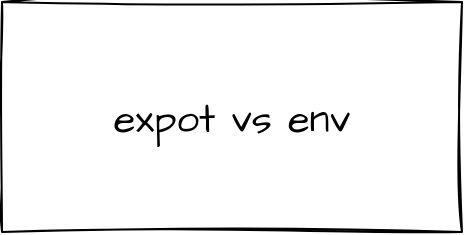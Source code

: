 <mxfile>
    <diagram id="ql_5fdV3xrPt7oV8Kpt-" name="Page-1">
        <mxGraphModel dx="1016" dy="779" grid="1" gridSize="10" guides="1" tooltips="1" connect="1" arrows="1" fold="1" page="1" pageScale="1" pageWidth="850" pageHeight="1100" math="0" shadow="0">
            <root>
                <mxCell id="0"/>
                <mxCell id="1" parent="0"/>
                <mxCell id="2" value="expot vs env" style="rounded=0;whiteSpace=wrap;html=1;sketch=1;hachureGap=4;jiggle=2;curveFitting=1;fontFamily=Architects Daughter;fontSource=https%3A%2F%2Ffonts.googleapis.com%2Fcss%3Ffamily%3DArchitects%2BDaughter;fontSize=20;" vertex="1" parent="1">
                    <mxGeometry x="300" y="130" width="230" height="115" as="geometry"/>
                </mxCell>
            </root>
        </mxGraphModel>
    </diagram>
</mxfile>